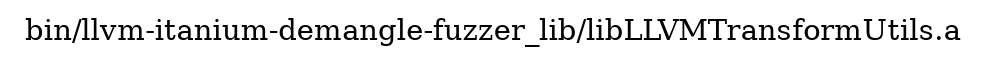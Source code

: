 digraph "bin/llvm-itanium-demangle-fuzzer_lib/libLLVMTransformUtils.a" {
	label="bin/llvm-itanium-demangle-fuzzer_lib/libLLVMTransformUtils.a";
	rankdir=LR;

}
